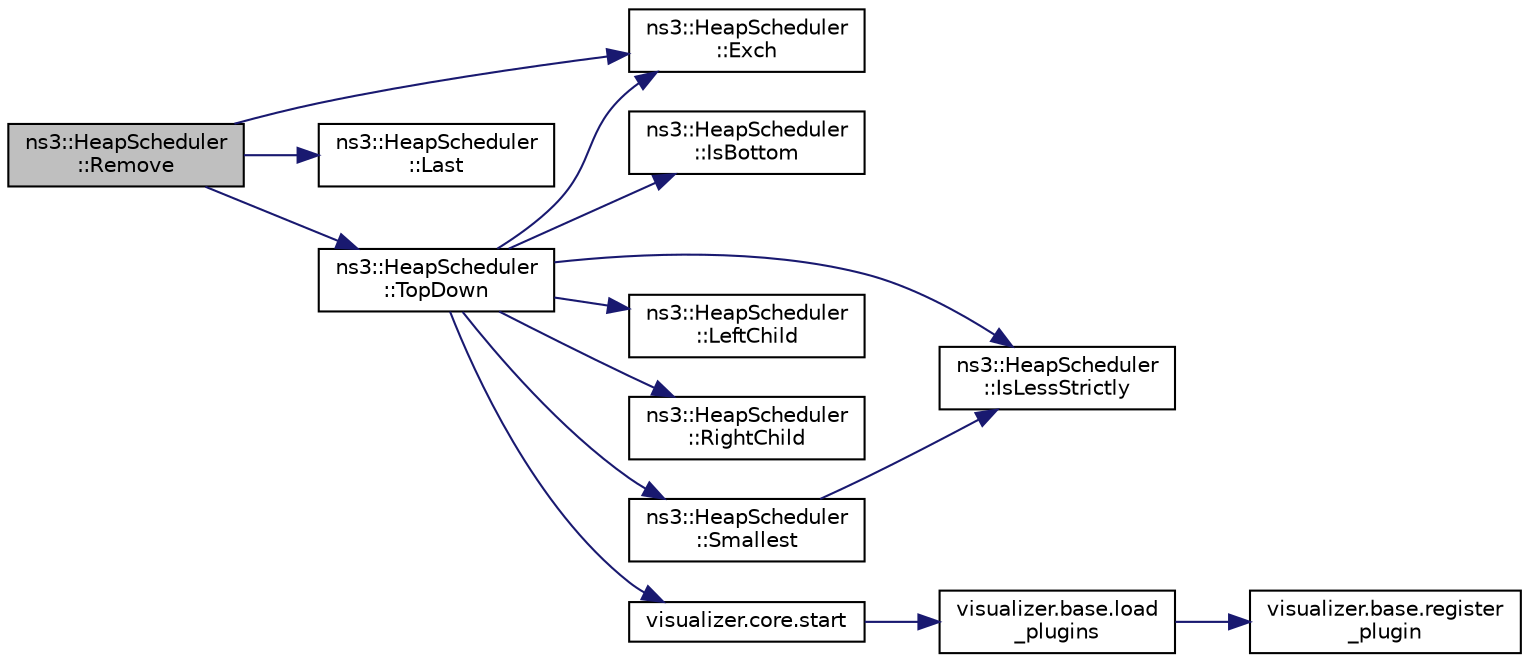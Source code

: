 digraph "ns3::HeapScheduler::Remove"
{
 // LATEX_PDF_SIZE
  edge [fontname="Helvetica",fontsize="10",labelfontname="Helvetica",labelfontsize="10"];
  node [fontname="Helvetica",fontsize="10",shape=record];
  rankdir="LR";
  Node1 [label="ns3::HeapScheduler\l::Remove",height=0.2,width=0.4,color="black", fillcolor="grey75", style="filled", fontcolor="black",tooltip="Remove a specific event from the event list."];
  Node1 -> Node2 [color="midnightblue",fontsize="10",style="solid",fontname="Helvetica"];
  Node2 [label="ns3::HeapScheduler\l::Exch",height=0.2,width=0.4,color="black", fillcolor="white", style="filled",URL="$classns3_1_1_heap_scheduler.html#a54e348cb775c81ad6162ad9235312011",tooltip="Swap two items."];
  Node1 -> Node3 [color="midnightblue",fontsize="10",style="solid",fontname="Helvetica"];
  Node3 [label="ns3::HeapScheduler\l::Last",height=0.2,width=0.4,color="black", fillcolor="white", style="filled",URL="$classns3_1_1_heap_scheduler.html#afbb9f3198859831da73cd367ef20ec46",tooltip="Return the index of the last element."];
  Node1 -> Node4 [color="midnightblue",fontsize="10",style="solid",fontname="Helvetica"];
  Node4 [label="ns3::HeapScheduler\l::TopDown",height=0.2,width=0.4,color="black", fillcolor="white", style="filled",URL="$classns3_1_1_heap_scheduler.html#a0971d4c2698e5be6dfef535ef9143162",tooltip="Percolate a deletion bubble down the heap."];
  Node4 -> Node2 [color="midnightblue",fontsize="10",style="solid",fontname="Helvetica"];
  Node4 -> Node5 [color="midnightblue",fontsize="10",style="solid",fontname="Helvetica"];
  Node5 [label="ns3::HeapScheduler\l::IsBottom",height=0.2,width=0.4,color="black", fillcolor="white", style="filled",URL="$classns3_1_1_heap_scheduler.html#a865179d36d253832c76de7424801969e",tooltip="Test if an index is at the bottom of the heap."];
  Node4 -> Node6 [color="midnightblue",fontsize="10",style="solid",fontname="Helvetica"];
  Node6 [label="ns3::HeapScheduler\l::IsLessStrictly",height=0.2,width=0.4,color="black", fillcolor="white", style="filled",URL="$classns3_1_1_heap_scheduler.html#a0ecf702d2a326b3e13debc0e9022773a",tooltip="Compare (less than) two items."];
  Node4 -> Node7 [color="midnightblue",fontsize="10",style="solid",fontname="Helvetica"];
  Node7 [label="ns3::HeapScheduler\l::LeftChild",height=0.2,width=0.4,color="black", fillcolor="white", style="filled",URL="$classns3_1_1_heap_scheduler.html#a9b817b6e5c418e934bd83064689926be",tooltip="Get the left child of a given entry."];
  Node4 -> Node8 [color="midnightblue",fontsize="10",style="solid",fontname="Helvetica"];
  Node8 [label="ns3::HeapScheduler\l::RightChild",height=0.2,width=0.4,color="black", fillcolor="white", style="filled",URL="$classns3_1_1_heap_scheduler.html#a2c49e3bcaca58a5bc80255f4f12889a8",tooltip="Get the right child index of a given entry."];
  Node4 -> Node9 [color="midnightblue",fontsize="10",style="solid",fontname="Helvetica"];
  Node9 [label="ns3::HeapScheduler\l::Smallest",height=0.2,width=0.4,color="black", fillcolor="white", style="filled",URL="$classns3_1_1_heap_scheduler.html#a5e36ea8ecbeb2f9bb67b0476d5546695",tooltip="Minimum of two items."];
  Node9 -> Node6 [color="midnightblue",fontsize="10",style="solid",fontname="Helvetica"];
  Node4 -> Node10 [color="midnightblue",fontsize="10",style="solid",fontname="Helvetica"];
  Node10 [label="visualizer.core.start",height=0.2,width=0.4,color="black", fillcolor="white", style="filled",URL="$namespacevisualizer_1_1core.html#a2a35e5d8a34af358b508dac8635754e0",tooltip=" "];
  Node10 -> Node11 [color="midnightblue",fontsize="10",style="solid",fontname="Helvetica"];
  Node11 [label="visualizer.base.load\l_plugins",height=0.2,width=0.4,color="black", fillcolor="white", style="filled",URL="$namespacevisualizer_1_1base.html#ad171497a5ff1afe0a73bedaebf35448f",tooltip=" "];
  Node11 -> Node12 [color="midnightblue",fontsize="10",style="solid",fontname="Helvetica"];
  Node12 [label="visualizer.base.register\l_plugin",height=0.2,width=0.4,color="black", fillcolor="white", style="filled",URL="$namespacevisualizer_1_1base.html#a6b0ffcff1e17ec4027496f50177e5b9e",tooltip=" "];
}
